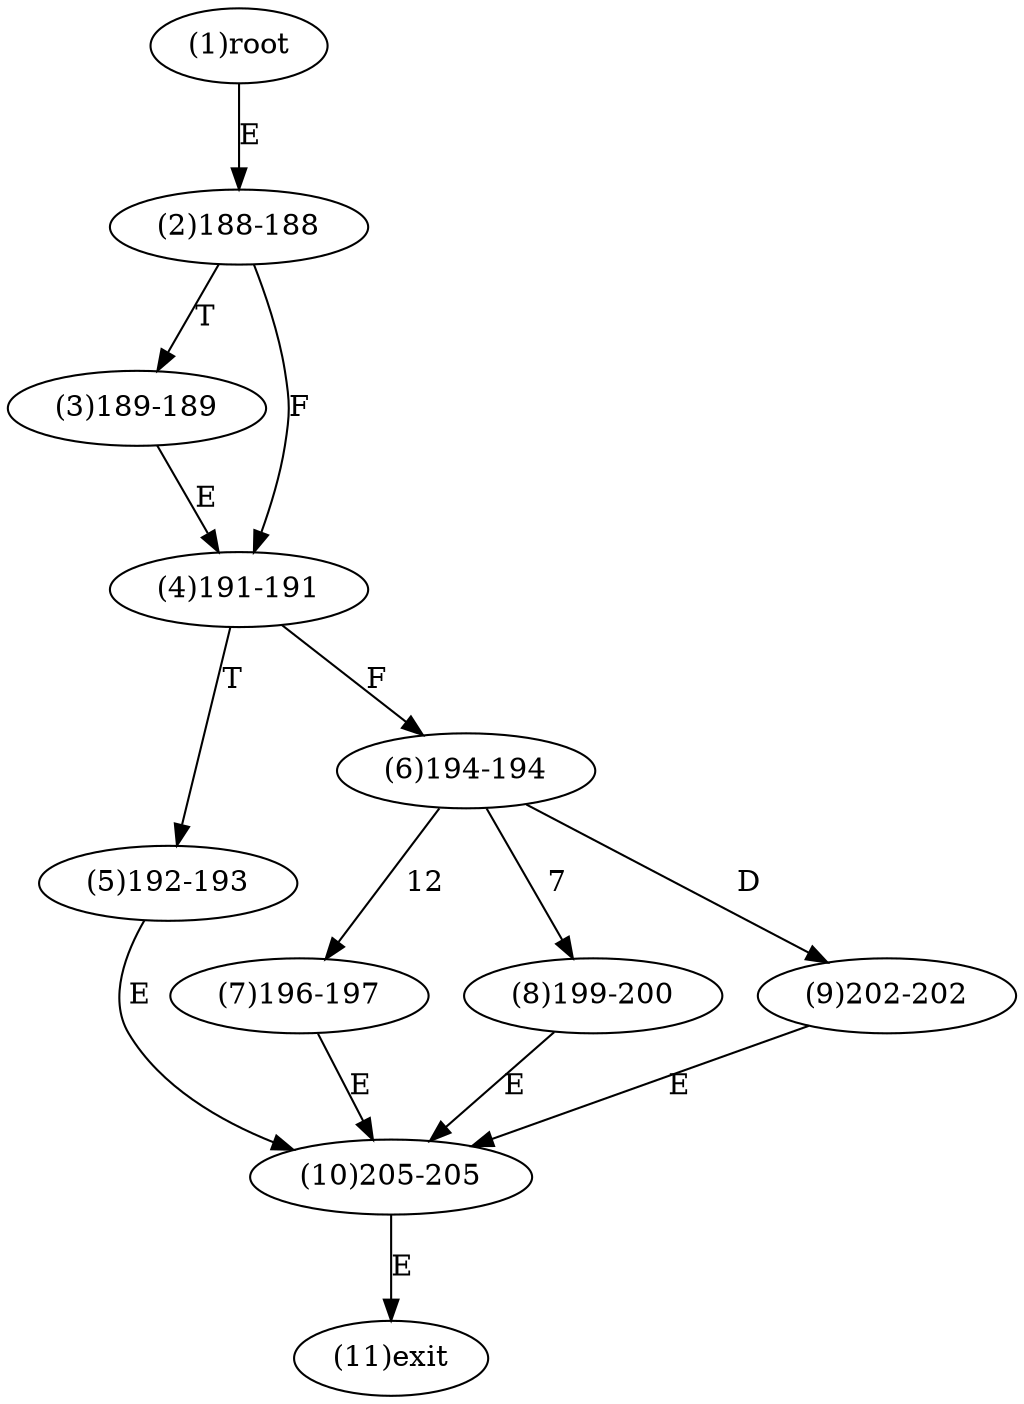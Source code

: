 digraph "" { 
1[ label="(1)root"];
2[ label="(2)188-188"];
3[ label="(3)189-189"];
4[ label="(4)191-191"];
5[ label="(5)192-193"];
6[ label="(6)194-194"];
7[ label="(7)196-197"];
8[ label="(8)199-200"];
9[ label="(9)202-202"];
10[ label="(10)205-205"];
11[ label="(11)exit"];
1->2[ label="E"];
2->4[ label="F"];
2->3[ label="T"];
3->4[ label="E"];
4->6[ label="F"];
4->5[ label="T"];
5->10[ label="E"];
6->8[ label="7"];
6->7[ label="12"];
6->9[ label="D"];
7->10[ label="E"];
8->10[ label="E"];
9->10[ label="E"];
10->11[ label="E"];
}